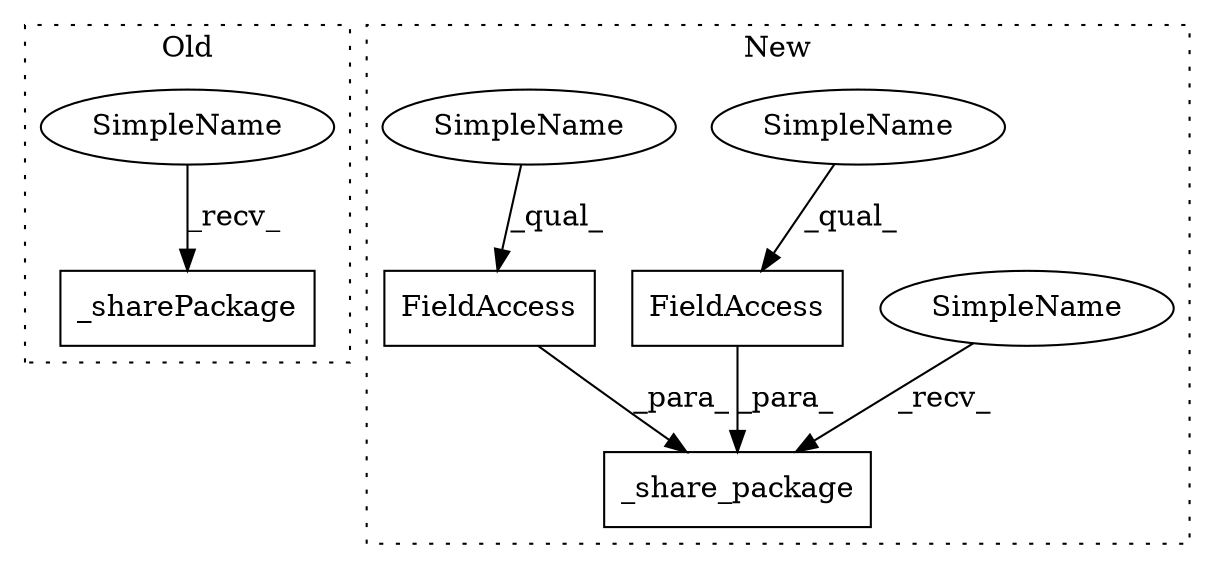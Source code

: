 digraph G {
subgraph cluster0 {
1 [label="_sharePackage" a="32" s="2645,2668" l="14,1" shape="box"];
5 [label="SimpleName" a="42" s="2640" l="4" shape="ellipse"];
label = "Old";
style="dotted";
}
subgraph cluster1 {
2 [label="_share_package" a="32" s="2324,2367" l="15,1" shape="box"];
3 [label="FieldAccess" a="22" s="2349" l="8" shape="box"];
4 [label="FieldAccess" a="22" s="2339" l="9" shape="box"];
6 [label="SimpleName" a="42" s="2319" l="4" shape="ellipse"];
7 [label="SimpleName" a="42" s="2349" l="4" shape="ellipse"];
8 [label="SimpleName" a="42" s="2339" l="4" shape="ellipse"];
label = "New";
style="dotted";
}
3 -> 2 [label="_para_"];
4 -> 2 [label="_para_"];
5 -> 1 [label="_recv_"];
6 -> 2 [label="_recv_"];
7 -> 3 [label="_qual_"];
8 -> 4 [label="_qual_"];
}